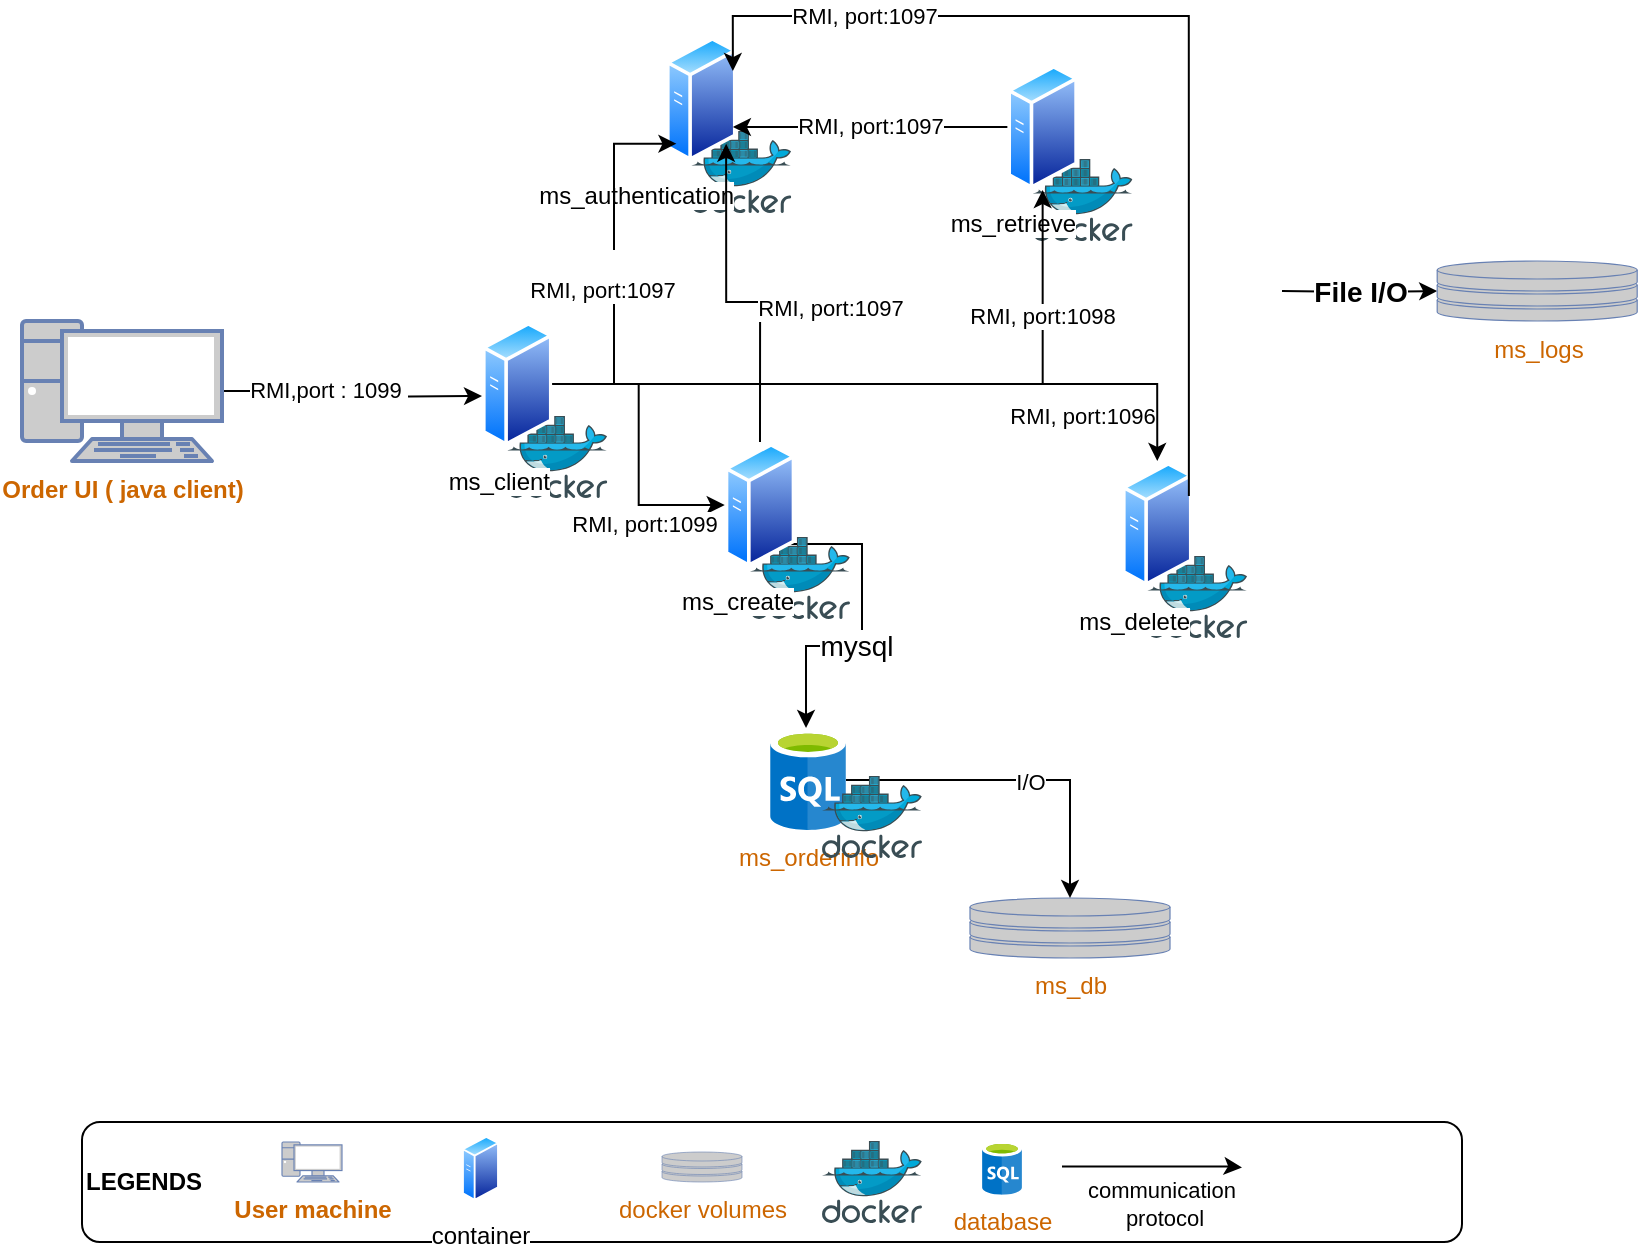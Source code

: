 <mxfile version="21.5.0" type="github">
  <diagram name="Page-1" id="TUy8K6pfmEFAF48vpJAz">
    <mxGraphModel dx="1674" dy="756" grid="1" gridSize="10" guides="1" tooltips="1" connect="1" arrows="1" fold="1" page="1" pageScale="1" pageWidth="850" pageHeight="1100" math="0" shadow="0">
      <root>
        <mxCell id="0" />
        <mxCell id="1" parent="0" />
        <mxCell id="RaNxFDY0SVr_BFBC2Orm-10" style="edgeStyle=orthogonalEdgeStyle;rounded=0;orthogonalLoop=1;jettySize=auto;html=1;exitX=1;exitY=0.5;exitDx=0;exitDy=0;exitPerimeter=0;" parent="1" source="RaNxFDY0SVr_BFBC2Orm-1" edge="1">
          <mxGeometry relative="1" as="geometry">
            <mxPoint x="270" y="210" as="targetPoint" />
          </mxGeometry>
        </mxCell>
        <mxCell id="RaNxFDY0SVr_BFBC2Orm-16" value="RMI,port : 1099&amp;nbsp;" style="edgeLabel;html=1;align=center;verticalAlign=middle;resizable=0;points=[];" parent="RaNxFDY0SVr_BFBC2Orm-10" vertex="1" connectable="0">
          <mxGeometry x="-0.213" y="2" relative="1" as="geometry">
            <mxPoint y="1" as="offset" />
          </mxGeometry>
        </mxCell>
        <mxCell id="RaNxFDY0SVr_BFBC2Orm-1" value="&lt;b&gt;&lt;font color=&quot;#cc6600&quot;&gt;Order UI ( java client)&lt;/font&gt;&lt;/b&gt;" style="fontColor=#0066CC;verticalAlign=top;verticalLabelPosition=bottom;labelPosition=center;align=center;html=1;outlineConnect=0;fillColor=#CCCCCC;strokeColor=#6881B3;gradientColor=none;gradientDirection=north;strokeWidth=2;shape=mxgraph.networks.pc;" parent="1" vertex="1">
          <mxGeometry x="40" y="172.5" width="100" height="70" as="geometry" />
        </mxCell>
        <mxCell id="RaNxFDY0SVr_BFBC2Orm-11" value="" style="edgeStyle=orthogonalEdgeStyle;rounded=0;orthogonalLoop=1;jettySize=auto;html=1;entryX=0.474;entryY=-0.02;entryDx=0;entryDy=0;entryPerimeter=0;exitX=0;exitY=1;exitDx=0;exitDy=0;" parent="1" source="js3SKpxhjy_CMvByzQF7-4" target="RaNxFDY0SVr_BFBC2Orm-7" edge="1">
          <mxGeometry relative="1" as="geometry">
            <mxPoint x="562.5" y="245" as="sourcePoint" />
            <Array as="points">
              <mxPoint x="460" y="284" />
              <mxPoint x="460" y="335" />
              <mxPoint x="432" y="335" />
            </Array>
          </mxGeometry>
        </mxCell>
        <mxCell id="RaNxFDY0SVr_BFBC2Orm-17" value="&lt;font style=&quot;font-size: 14px;&quot;&gt;mysql&lt;/font&gt;" style="edgeLabel;html=1;align=center;verticalAlign=middle;resizable=0;points=[];" parent="RaNxFDY0SVr_BFBC2Orm-11" vertex="1" connectable="0">
          <mxGeometry x="0.257" y="-3" relative="1" as="geometry">
            <mxPoint as="offset" />
          </mxGeometry>
        </mxCell>
        <mxCell id="RaNxFDY0SVr_BFBC2Orm-13" value="&lt;font style=&quot;font-size: 14px;&quot;&gt;&lt;b&gt;File I/O&lt;/b&gt;&lt;/font&gt;" style="edgeStyle=orthogonalEdgeStyle;rounded=0;orthogonalLoop=1;jettySize=auto;html=1;exitX=0.88;exitY=0.5;exitDx=0;exitDy=0;exitPerimeter=0;entryX=0;entryY=0.5;entryDx=0;entryDy=0;entryPerimeter=0;" parent="1" target="RaNxFDY0SVr_BFBC2Orm-3" edge="1">
          <mxGeometry relative="1" as="geometry">
            <mxPoint x="670.0" y="157.5" as="sourcePoint" />
          </mxGeometry>
        </mxCell>
        <mxCell id="RaNxFDY0SVr_BFBC2Orm-3" value="&lt;font color=&quot;#cc6600&quot;&gt;ms_logs&lt;/font&gt;" style="fontColor=#0066CC;verticalAlign=top;verticalLabelPosition=bottom;labelPosition=center;align=center;html=1;outlineConnect=0;fillColor=#CCCCCC;strokeColor=#6881B3;gradientColor=none;gradientDirection=north;strokeWidth=2;shape=mxgraph.networks.storage;" parent="1" vertex="1">
          <mxGeometry x="747.6" y="142.5" width="100" height="30" as="geometry" />
        </mxCell>
        <mxCell id="RaNxFDY0SVr_BFBC2Orm-4" value="&lt;font color=&quot;#cc6600&quot;&gt;ms_db&lt;/font&gt;" style="fontColor=#0066CC;verticalAlign=top;verticalLabelPosition=bottom;labelPosition=center;align=center;html=1;outlineConnect=0;fillColor=#CCCCCC;strokeColor=#6881B3;gradientColor=none;gradientDirection=north;strokeWidth=2;shape=mxgraph.networks.storage;" parent="1" vertex="1">
          <mxGeometry x="514" y="461" width="100" height="30" as="geometry" />
        </mxCell>
        <mxCell id="js3SKpxhjy_CMvByzQF7-3" value="" style="edgeStyle=orthogonalEdgeStyle;rounded=0;orthogonalLoop=1;jettySize=auto;html=1;" edge="1" parent="1" source="RaNxFDY0SVr_BFBC2Orm-7" target="RaNxFDY0SVr_BFBC2Orm-4">
          <mxGeometry relative="1" as="geometry" />
        </mxCell>
        <mxCell id="js3SKpxhjy_CMvByzQF7-25" value="I/O" style="edgeLabel;html=1;align=center;verticalAlign=middle;resizable=0;points=[];" vertex="1" connectable="0" parent="js3SKpxhjy_CMvByzQF7-3">
          <mxGeometry x="0.077" y="-1" relative="1" as="geometry">
            <mxPoint as="offset" />
          </mxGeometry>
        </mxCell>
        <mxCell id="RaNxFDY0SVr_BFBC2Orm-7" value="&lt;font color=&quot;#cc6600&quot;&gt;ms_orderinfo&lt;/font&gt;" style="image;sketch=0;aspect=fixed;html=1;points=[];align=center;fontSize=12;image=img/lib/mscae/SQL_Database_generic.svg;" parent="1" vertex="1">
          <mxGeometry x="414" y="377" width="38" height="50" as="geometry" />
        </mxCell>
        <mxCell id="RaNxFDY0SVr_BFBC2Orm-8" value="" style="image;sketch=0;aspect=fixed;html=1;points=[];align=center;fontSize=12;image=img/lib/mscae/Docker.svg;" parent="1" vertex="1">
          <mxGeometry x="440" y="400" width="50" height="41" as="geometry" />
        </mxCell>
        <mxCell id="RaNxFDY0SVr_BFBC2Orm-18" value="&lt;b&gt;LEGENDS&lt;/b&gt;" style="rounded=1;whiteSpace=wrap;html=1;align=left;" parent="1" vertex="1">
          <mxGeometry x="70" y="573" width="690" height="60" as="geometry" />
        </mxCell>
        <mxCell id="RaNxFDY0SVr_BFBC2Orm-19" value="&lt;b&gt;&lt;font color=&quot;#cc6600&quot;&gt;User machine&lt;br&gt;&lt;br&gt;&lt;/font&gt;&lt;/b&gt;" style="fontColor=#0066CC;verticalAlign=top;verticalLabelPosition=bottom;labelPosition=center;align=center;html=1;outlineConnect=0;fillColor=#CCCCCC;strokeColor=#6881B3;gradientColor=none;gradientDirection=north;strokeWidth=2;shape=mxgraph.networks.pc;" parent="1" vertex="1">
          <mxGeometry x="170" y="583" width="30" height="20" as="geometry" />
        </mxCell>
        <mxCell id="RaNxFDY0SVr_BFBC2Orm-23" value="&lt;font color=&quot;#cc6600&quot;&gt;docker volumes&lt;/font&gt;" style="fontColor=#0066CC;verticalAlign=top;verticalLabelPosition=bottom;labelPosition=center;align=center;html=1;outlineConnect=0;fillColor=#CCCCCC;strokeColor=#6881B3;gradientColor=none;gradientDirection=north;strokeWidth=2;shape=mxgraph.networks.storage;" parent="1" vertex="1">
          <mxGeometry x="360" y="588" width="40" height="15" as="geometry" />
        </mxCell>
        <mxCell id="RaNxFDY0SVr_BFBC2Orm-24" value="" style="image;sketch=0;aspect=fixed;html=1;points=[];align=center;fontSize=12;image=img/lib/mscae/Docker.svg;" parent="1" vertex="1">
          <mxGeometry x="440" y="582.5" width="50" height="41" as="geometry" />
        </mxCell>
        <mxCell id="RaNxFDY0SVr_BFBC2Orm-25" value="&lt;font color=&quot;#cc6600&quot;&gt;database&lt;br&gt;&lt;/font&gt;" style="image;sketch=0;aspect=fixed;html=1;points=[];align=center;fontSize=12;image=img/lib/mscae/SQL_Database_generic.svg;" parent="1" vertex="1">
          <mxGeometry x="520" y="583" width="20" height="26.32" as="geometry" />
        </mxCell>
        <mxCell id="RaNxFDY0SVr_BFBC2Orm-26" style="edgeStyle=orthogonalEdgeStyle;rounded=0;orthogonalLoop=1;jettySize=auto;html=1;exitX=1;exitY=0.5;exitDx=0;exitDy=0;exitPerimeter=0;" parent="1" edge="1">
          <mxGeometry relative="1" as="geometry">
            <mxPoint x="560" y="595.25" as="sourcePoint" />
            <mxPoint x="650" y="595.75" as="targetPoint" />
            <Array as="points">
              <mxPoint x="645" y="595.75" />
              <mxPoint x="645" y="596.75" />
            </Array>
          </mxGeometry>
        </mxCell>
        <mxCell id="RaNxFDY0SVr_BFBC2Orm-27" value="communication&amp;nbsp;&lt;br&gt;protocol" style="edgeLabel;html=1;align=center;verticalAlign=middle;resizable=0;points=[];" parent="RaNxFDY0SVr_BFBC2Orm-26" vertex="1" connectable="0">
          <mxGeometry x="-0.213" y="2" relative="1" as="geometry">
            <mxPoint x="15" y="20" as="offset" />
          </mxGeometry>
        </mxCell>
        <mxCell id="js3SKpxhjy_CMvByzQF7-5" value="" style="group" vertex="1" connectable="0" parent="1">
          <mxGeometry x="391.36" y="233" width="62.64" height="88.5" as="geometry" />
        </mxCell>
        <mxCell id="RaNxFDY0SVr_BFBC2Orm-5" value="" style="image;sketch=0;aspect=fixed;html=1;points=[];align=center;fontSize=12;image=img/lib/mscae/Docker.svg;" parent="js3SKpxhjy_CMvByzQF7-5" vertex="1">
          <mxGeometry x="12.64" y="47.5" width="50" height="41" as="geometry" />
        </mxCell>
        <mxCell id="js3SKpxhjy_CMvByzQF7-4" value="ms_create" style="image;aspect=fixed;perimeter=ellipsePerimeter;html=1;align=right;shadow=0;dashed=0;spacingTop=3;image=img/lib/active_directory/generic_server.svg;" vertex="1" parent="js3SKpxhjy_CMvByzQF7-5">
          <mxGeometry width="35.28" height="63" as="geometry" />
        </mxCell>
        <mxCell id="js3SKpxhjy_CMvByzQF7-6" value="" style="group" vertex="1" connectable="0" parent="1">
          <mxGeometry x="270" y="172.5" width="62.64" height="88.5" as="geometry" />
        </mxCell>
        <mxCell id="js3SKpxhjy_CMvByzQF7-7" value="" style="image;sketch=0;aspect=fixed;html=1;points=[];align=center;fontSize=12;image=img/lib/mscae/Docker.svg;" vertex="1" parent="js3SKpxhjy_CMvByzQF7-6">
          <mxGeometry x="12.64" y="47.5" width="50" height="41" as="geometry" />
        </mxCell>
        <mxCell id="js3SKpxhjy_CMvByzQF7-8" value="ms_client" style="image;aspect=fixed;perimeter=ellipsePerimeter;html=1;align=right;shadow=0;dashed=0;spacingTop=3;image=img/lib/active_directory/generic_server.svg;" vertex="1" parent="js3SKpxhjy_CMvByzQF7-6">
          <mxGeometry width="35.28" height="63" as="geometry" />
        </mxCell>
        <mxCell id="js3SKpxhjy_CMvByzQF7-9" value="" style="group" vertex="1" connectable="0" parent="1">
          <mxGeometry x="590" y="242.5" width="62.64" height="88.5" as="geometry" />
        </mxCell>
        <mxCell id="js3SKpxhjy_CMvByzQF7-10" value="" style="image;sketch=0;aspect=fixed;html=1;points=[];align=center;fontSize=12;image=img/lib/mscae/Docker.svg;" vertex="1" parent="js3SKpxhjy_CMvByzQF7-9">
          <mxGeometry x="12.64" y="47.5" width="50" height="41" as="geometry" />
        </mxCell>
        <mxCell id="js3SKpxhjy_CMvByzQF7-11" value="ms_delete" style="image;aspect=fixed;perimeter=ellipsePerimeter;html=1;align=right;shadow=0;dashed=0;spacingTop=3;image=img/lib/active_directory/generic_server.svg;" vertex="1" parent="js3SKpxhjy_CMvByzQF7-9">
          <mxGeometry width="35.28" height="63" as="geometry" />
        </mxCell>
        <mxCell id="js3SKpxhjy_CMvByzQF7-12" value="" style="group" vertex="1" connectable="0" parent="1">
          <mxGeometry x="532.68" y="44" width="62.64" height="88.5" as="geometry" />
        </mxCell>
        <mxCell id="js3SKpxhjy_CMvByzQF7-13" value="" style="image;sketch=0;aspect=fixed;html=1;points=[];align=center;fontSize=12;image=img/lib/mscae/Docker.svg;" vertex="1" parent="js3SKpxhjy_CMvByzQF7-12">
          <mxGeometry x="12.64" y="47.5" width="50" height="41" as="geometry" />
        </mxCell>
        <mxCell id="js3SKpxhjy_CMvByzQF7-14" value="ms_retrieve" style="image;aspect=fixed;perimeter=ellipsePerimeter;html=1;align=right;shadow=0;dashed=0;spacingTop=3;image=img/lib/active_directory/generic_server.svg;" vertex="1" parent="js3SKpxhjy_CMvByzQF7-12">
          <mxGeometry width="35.28" height="63" as="geometry" />
        </mxCell>
        <mxCell id="js3SKpxhjy_CMvByzQF7-15" value="" style="group" vertex="1" connectable="0" parent="1">
          <mxGeometry x="362" y="30" width="62.64" height="88.5" as="geometry" />
        </mxCell>
        <mxCell id="js3SKpxhjy_CMvByzQF7-16" value="" style="image;sketch=0;aspect=fixed;html=1;points=[];align=center;fontSize=12;image=img/lib/mscae/Docker.svg;" vertex="1" parent="js3SKpxhjy_CMvByzQF7-15">
          <mxGeometry x="12.64" y="47.5" width="50" height="41" as="geometry" />
        </mxCell>
        <mxCell id="js3SKpxhjy_CMvByzQF7-17" value="ms_authentication" style="image;aspect=fixed;perimeter=ellipsePerimeter;html=1;align=right;shadow=0;dashed=0;spacingTop=3;image=img/lib/active_directory/generic_server.svg;" vertex="1" parent="js3SKpxhjy_CMvByzQF7-15">
          <mxGeometry width="35.28" height="63" as="geometry" />
        </mxCell>
        <mxCell id="js3SKpxhjy_CMvByzQF7-21" value="&lt;br&gt;RMI, port:1097" style="edgeStyle=elbowEdgeStyle;rounded=0;orthogonalLoop=1;jettySize=auto;html=1;entryX=0;entryY=1;entryDx=0;entryDy=0;" edge="1" parent="1" source="js3SKpxhjy_CMvByzQF7-8" target="js3SKpxhjy_CMvByzQF7-17">
          <mxGeometry x="-0.069" y="6" relative="1" as="geometry">
            <mxPoint as="offset" />
          </mxGeometry>
        </mxCell>
        <mxCell id="js3SKpxhjy_CMvByzQF7-22" value="RMI, port:1099" style="edgeStyle=orthogonalEdgeStyle;rounded=0;orthogonalLoop=1;jettySize=auto;html=1;exitX=1;exitY=0.5;exitDx=0;exitDy=0;" edge="1" parent="1" source="js3SKpxhjy_CMvByzQF7-8" target="js3SKpxhjy_CMvByzQF7-4">
          <mxGeometry x="0.445" y="-8" relative="1" as="geometry">
            <mxPoint y="1" as="offset" />
          </mxGeometry>
        </mxCell>
        <mxCell id="js3SKpxhjy_CMvByzQF7-23" value="RMI, port:1098" style="edgeStyle=orthogonalEdgeStyle;rounded=0;orthogonalLoop=1;jettySize=auto;html=1;" edge="1" parent="1" source="js3SKpxhjy_CMvByzQF7-8" target="js3SKpxhjy_CMvByzQF7-14">
          <mxGeometry x="0.632" relative="1" as="geometry">
            <mxPoint as="offset" />
          </mxGeometry>
        </mxCell>
        <mxCell id="js3SKpxhjy_CMvByzQF7-24" value="RMI, port:1096" style="edgeStyle=orthogonalEdgeStyle;rounded=0;orthogonalLoop=1;jettySize=auto;html=1;entryX=0.5;entryY=0;entryDx=0;entryDy=0;" edge="1" parent="1" source="js3SKpxhjy_CMvByzQF7-8" target="js3SKpxhjy_CMvByzQF7-11">
          <mxGeometry x="0.553" y="-16" relative="1" as="geometry">
            <mxPoint as="offset" />
          </mxGeometry>
        </mxCell>
        <mxCell id="js3SKpxhjy_CMvByzQF7-27" value="RMI, port:1097" style="edgeStyle=orthogonalEdgeStyle;rounded=0;orthogonalLoop=1;jettySize=auto;html=1;entryX=1;entryY=0.75;entryDx=0;entryDy=0;" edge="1" parent="1" source="js3SKpxhjy_CMvByzQF7-14" target="js3SKpxhjy_CMvByzQF7-17">
          <mxGeometry relative="1" as="geometry" />
        </mxCell>
        <mxCell id="js3SKpxhjy_CMvByzQF7-28" value="RMI, port:1097" style="edgeStyle=orthogonalEdgeStyle;rounded=0;orthogonalLoop=1;jettySize=auto;html=1;entryX=1;entryY=1;entryDx=0;entryDy=0;" edge="1" parent="1" source="js3SKpxhjy_CMvByzQF7-4" target="js3SKpxhjy_CMvByzQF7-17">
          <mxGeometry x="-0.195" y="-35" relative="1" as="geometry">
            <mxPoint as="offset" />
          </mxGeometry>
        </mxCell>
        <mxCell id="js3SKpxhjy_CMvByzQF7-29" style="edgeStyle=orthogonalEdgeStyle;rounded=0;orthogonalLoop=1;jettySize=auto;html=1;entryX=1;entryY=0.25;entryDx=0;entryDy=0;exitX=1;exitY=0.25;exitDx=0;exitDy=0;" edge="1" parent="1" source="js3SKpxhjy_CMvByzQF7-11" target="js3SKpxhjy_CMvByzQF7-17">
          <mxGeometry relative="1" as="geometry">
            <Array as="points">
              <mxPoint x="624" y="20" />
              <mxPoint x="396" y="20" />
            </Array>
          </mxGeometry>
        </mxCell>
        <mxCell id="js3SKpxhjy_CMvByzQF7-31" value="RMI, port:1097" style="edgeLabel;html=1;align=center;verticalAlign=middle;resizable=0;points=[];" vertex="1" connectable="0" parent="js3SKpxhjy_CMvByzQF7-29">
          <mxGeometry x="-0.33" y="-1" relative="1" as="geometry">
            <mxPoint x="-164" y="-74" as="offset" />
          </mxGeometry>
        </mxCell>
        <mxCell id="js3SKpxhjy_CMvByzQF7-32" value="container" style="image;aspect=fixed;perimeter=ellipsePerimeter;html=1;align=center;shadow=0;dashed=0;spacingTop=3;image=img/lib/active_directory/generic_server.svg;" vertex="1" parent="1">
          <mxGeometry x="260" y="579.66" width="18.48" height="33" as="geometry" />
        </mxCell>
      </root>
    </mxGraphModel>
  </diagram>
</mxfile>
